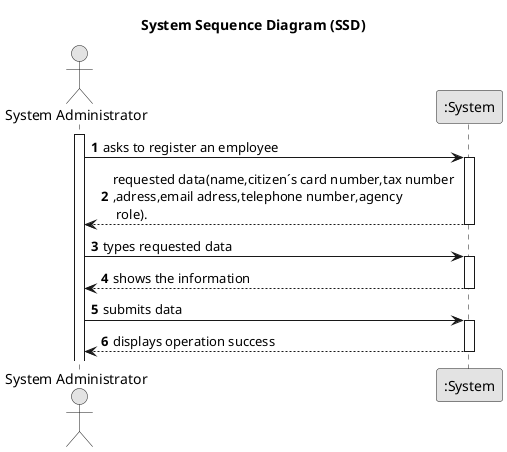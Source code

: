 @startuml
skinparam monochrome true
skinparam packageStyle rectangle
skinparam shadowing false

title System Sequence Diagram (SSD)

autonumber

actor "System Administrator" as Admin
participant ":System" as System

activate Admin

    Admin -> System : asks to register an employee
    activate System

   System --> Admin :  requested data(name,citizen´s card number,tax number \n,adress,email adress,telephone number,agency\n role).
     deactivate System

    Admin -> System : types requested data
    activate System

     System --> Admin : shows the information
            deactivate System

    Admin -> System : submits data
    activate System

        System --> Admin : displays operation success
    deactivate System

@enduml